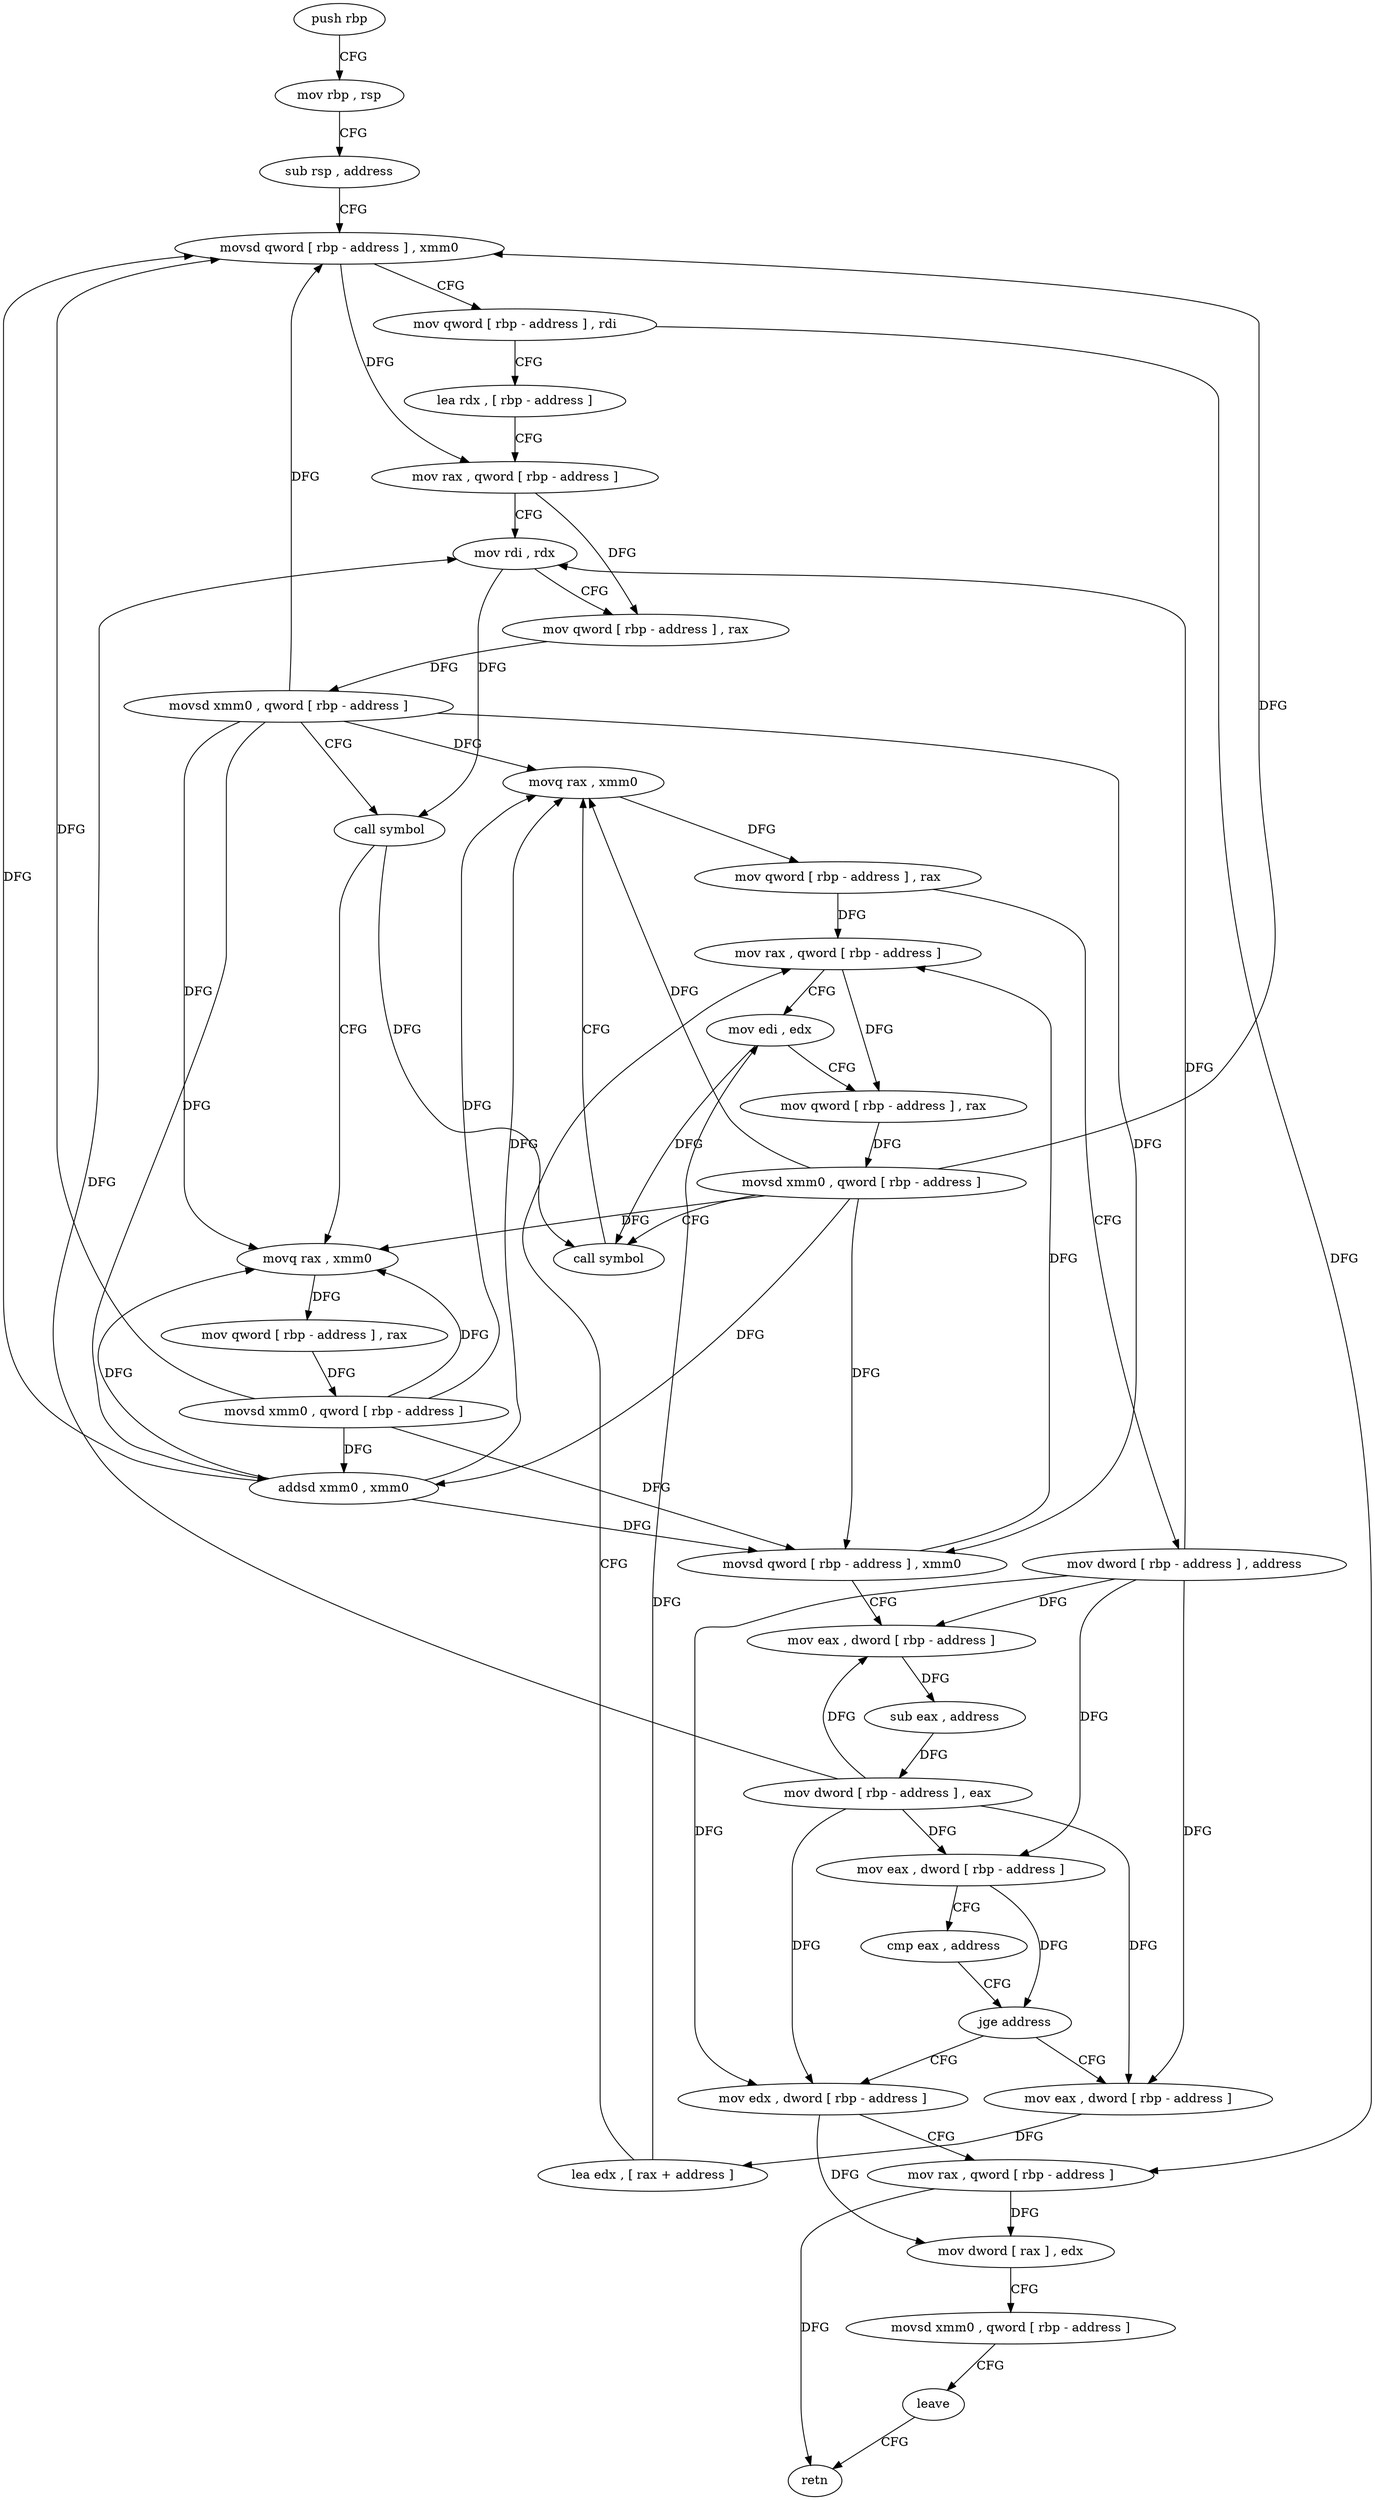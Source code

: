digraph "func" {
"278878" [label = "push rbp" ]
"278879" [label = "mov rbp , rsp" ]
"278882" [label = "sub rsp , address" ]
"278886" [label = "movsd qword [ rbp - address ] , xmm0" ]
"278891" [label = "mov qword [ rbp - address ] , rdi" ]
"278895" [label = "lea rdx , [ rbp - address ]" ]
"278899" [label = "mov rax , qword [ rbp - address ]" ]
"278903" [label = "mov rdi , rdx" ]
"278906" [label = "mov qword [ rbp - address ] , rax" ]
"278910" [label = "movsd xmm0 , qword [ rbp - address ]" ]
"278915" [label = "call symbol" ]
"278920" [label = "movq rax , xmm0" ]
"278925" [label = "mov qword [ rbp - address ] , rax" ]
"278929" [label = "movsd xmm0 , qword [ rbp - address ]" ]
"278934" [label = "addsd xmm0 , xmm0" ]
"278938" [label = "movsd qword [ rbp - address ] , xmm0" ]
"278943" [label = "mov eax , dword [ rbp - address ]" ]
"278946" [label = "sub eax , address" ]
"278949" [label = "mov dword [ rbp - address ] , eax" ]
"278952" [label = "mov eax , dword [ rbp - address ]" ]
"278955" [label = "cmp eax , address" ]
"278960" [label = "jge address" ]
"279007" [label = "mov edx , dword [ rbp - address ]" ]
"278962" [label = "mov eax , dword [ rbp - address ]" ]
"279010" [label = "mov rax , qword [ rbp - address ]" ]
"279014" [label = "mov dword [ rax ] , edx" ]
"279016" [label = "movsd xmm0 , qword [ rbp - address ]" ]
"279021" [label = "leave" ]
"279022" [label = "retn" ]
"278965" [label = "lea edx , [ rax + address ]" ]
"278971" [label = "mov rax , qword [ rbp - address ]" ]
"278975" [label = "mov edi , edx" ]
"278977" [label = "mov qword [ rbp - address ] , rax" ]
"278981" [label = "movsd xmm0 , qword [ rbp - address ]" ]
"278986" [label = "call symbol" ]
"278991" [label = "movq rax , xmm0" ]
"278996" [label = "mov qword [ rbp - address ] , rax" ]
"279000" [label = "mov dword [ rbp - address ] , address" ]
"278878" -> "278879" [ label = "CFG" ]
"278879" -> "278882" [ label = "CFG" ]
"278882" -> "278886" [ label = "CFG" ]
"278886" -> "278891" [ label = "CFG" ]
"278886" -> "278899" [ label = "DFG" ]
"278891" -> "278895" [ label = "CFG" ]
"278891" -> "279010" [ label = "DFG" ]
"278895" -> "278899" [ label = "CFG" ]
"278899" -> "278903" [ label = "CFG" ]
"278899" -> "278906" [ label = "DFG" ]
"278903" -> "278906" [ label = "CFG" ]
"278903" -> "278915" [ label = "DFG" ]
"278906" -> "278910" [ label = "DFG" ]
"278910" -> "278915" [ label = "CFG" ]
"278910" -> "278886" [ label = "DFG" ]
"278910" -> "278920" [ label = "DFG" ]
"278910" -> "278934" [ label = "DFG" ]
"278910" -> "278938" [ label = "DFG" ]
"278910" -> "278991" [ label = "DFG" ]
"278915" -> "278920" [ label = "CFG" ]
"278915" -> "278986" [ label = "DFG" ]
"278920" -> "278925" [ label = "DFG" ]
"278925" -> "278929" [ label = "DFG" ]
"278929" -> "278934" [ label = "DFG" ]
"278929" -> "278886" [ label = "DFG" ]
"278929" -> "278920" [ label = "DFG" ]
"278929" -> "278938" [ label = "DFG" ]
"278929" -> "278991" [ label = "DFG" ]
"278934" -> "278938" [ label = "DFG" ]
"278934" -> "278886" [ label = "DFG" ]
"278934" -> "278920" [ label = "DFG" ]
"278934" -> "278991" [ label = "DFG" ]
"278938" -> "278943" [ label = "CFG" ]
"278938" -> "278971" [ label = "DFG" ]
"278943" -> "278946" [ label = "DFG" ]
"278946" -> "278949" [ label = "DFG" ]
"278949" -> "278952" [ label = "DFG" ]
"278949" -> "278903" [ label = "DFG" ]
"278949" -> "278943" [ label = "DFG" ]
"278949" -> "279007" [ label = "DFG" ]
"278949" -> "278962" [ label = "DFG" ]
"278952" -> "278955" [ label = "CFG" ]
"278952" -> "278960" [ label = "DFG" ]
"278955" -> "278960" [ label = "CFG" ]
"278960" -> "279007" [ label = "CFG" ]
"278960" -> "278962" [ label = "CFG" ]
"279007" -> "279010" [ label = "CFG" ]
"279007" -> "279014" [ label = "DFG" ]
"278962" -> "278965" [ label = "DFG" ]
"279010" -> "279014" [ label = "DFG" ]
"279010" -> "279022" [ label = "DFG" ]
"279014" -> "279016" [ label = "CFG" ]
"279016" -> "279021" [ label = "CFG" ]
"279021" -> "279022" [ label = "CFG" ]
"278965" -> "278971" [ label = "CFG" ]
"278965" -> "278975" [ label = "DFG" ]
"278971" -> "278975" [ label = "CFG" ]
"278971" -> "278977" [ label = "DFG" ]
"278975" -> "278977" [ label = "CFG" ]
"278975" -> "278986" [ label = "DFG" ]
"278977" -> "278981" [ label = "DFG" ]
"278981" -> "278986" [ label = "CFG" ]
"278981" -> "278886" [ label = "DFG" ]
"278981" -> "278920" [ label = "DFG" ]
"278981" -> "278934" [ label = "DFG" ]
"278981" -> "278938" [ label = "DFG" ]
"278981" -> "278991" [ label = "DFG" ]
"278986" -> "278991" [ label = "CFG" ]
"278991" -> "278996" [ label = "DFG" ]
"278996" -> "279000" [ label = "CFG" ]
"278996" -> "278971" [ label = "DFG" ]
"279000" -> "279007" [ label = "DFG" ]
"279000" -> "278903" [ label = "DFG" ]
"279000" -> "278943" [ label = "DFG" ]
"279000" -> "278952" [ label = "DFG" ]
"279000" -> "278962" [ label = "DFG" ]
}
